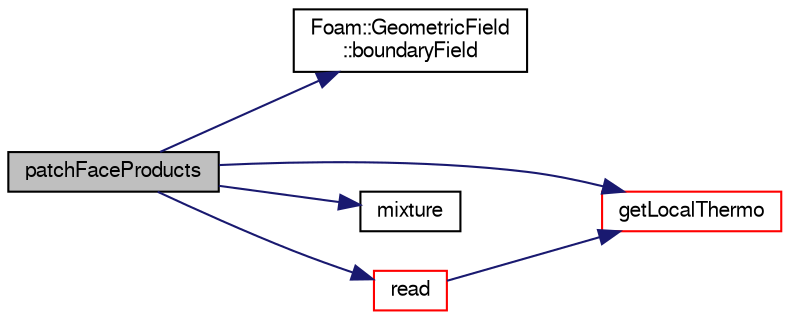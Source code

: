 digraph "patchFaceProducts"
{
  bgcolor="transparent";
  edge [fontname="FreeSans",fontsize="10",labelfontname="FreeSans",labelfontsize="10"];
  node [fontname="FreeSans",fontsize="10",shape=record];
  rankdir="LR";
  Node346 [label="patchFaceProducts",height=0.2,width=0.4,color="black", fillcolor="grey75", style="filled", fontcolor="black"];
  Node346 -> Node347 [color="midnightblue",fontsize="10",style="solid",fontname="FreeSans"];
  Node347 [label="Foam::GeometricField\l::boundaryField",height=0.2,width=0.4,color="black",URL="$a22434.html#a3c6c1a789b48ea0c5e8bff64f9c14f2d",tooltip="Return reference to GeometricBoundaryField. "];
  Node346 -> Node348 [color="midnightblue",fontsize="10",style="solid",fontname="FreeSans"];
  Node348 [label="getLocalThermo",height=0.2,width=0.4,color="red",URL="$a30134.html#a2f379fe8e055a70d12ac8fc4d8d45fc3",tooltip="Return thermo based on index. "];
  Node346 -> Node392 [color="midnightblue",fontsize="10",style="solid",fontname="FreeSans"];
  Node392 [label="mixture",height=0.2,width=0.4,color="black",URL="$a30134.html#a2bd9c5750715219cd1c18211236020d3"];
  Node346 -> Node393 [color="midnightblue",fontsize="10",style="solid",fontname="FreeSans"];
  Node393 [label="read",height=0.2,width=0.4,color="red",URL="$a30134.html#aa9b8764750bd9ff67ca32b6551dc7847",tooltip="Read dictionary. "];
  Node393 -> Node348 [color="midnightblue",fontsize="10",style="solid",fontname="FreeSans"];
}
